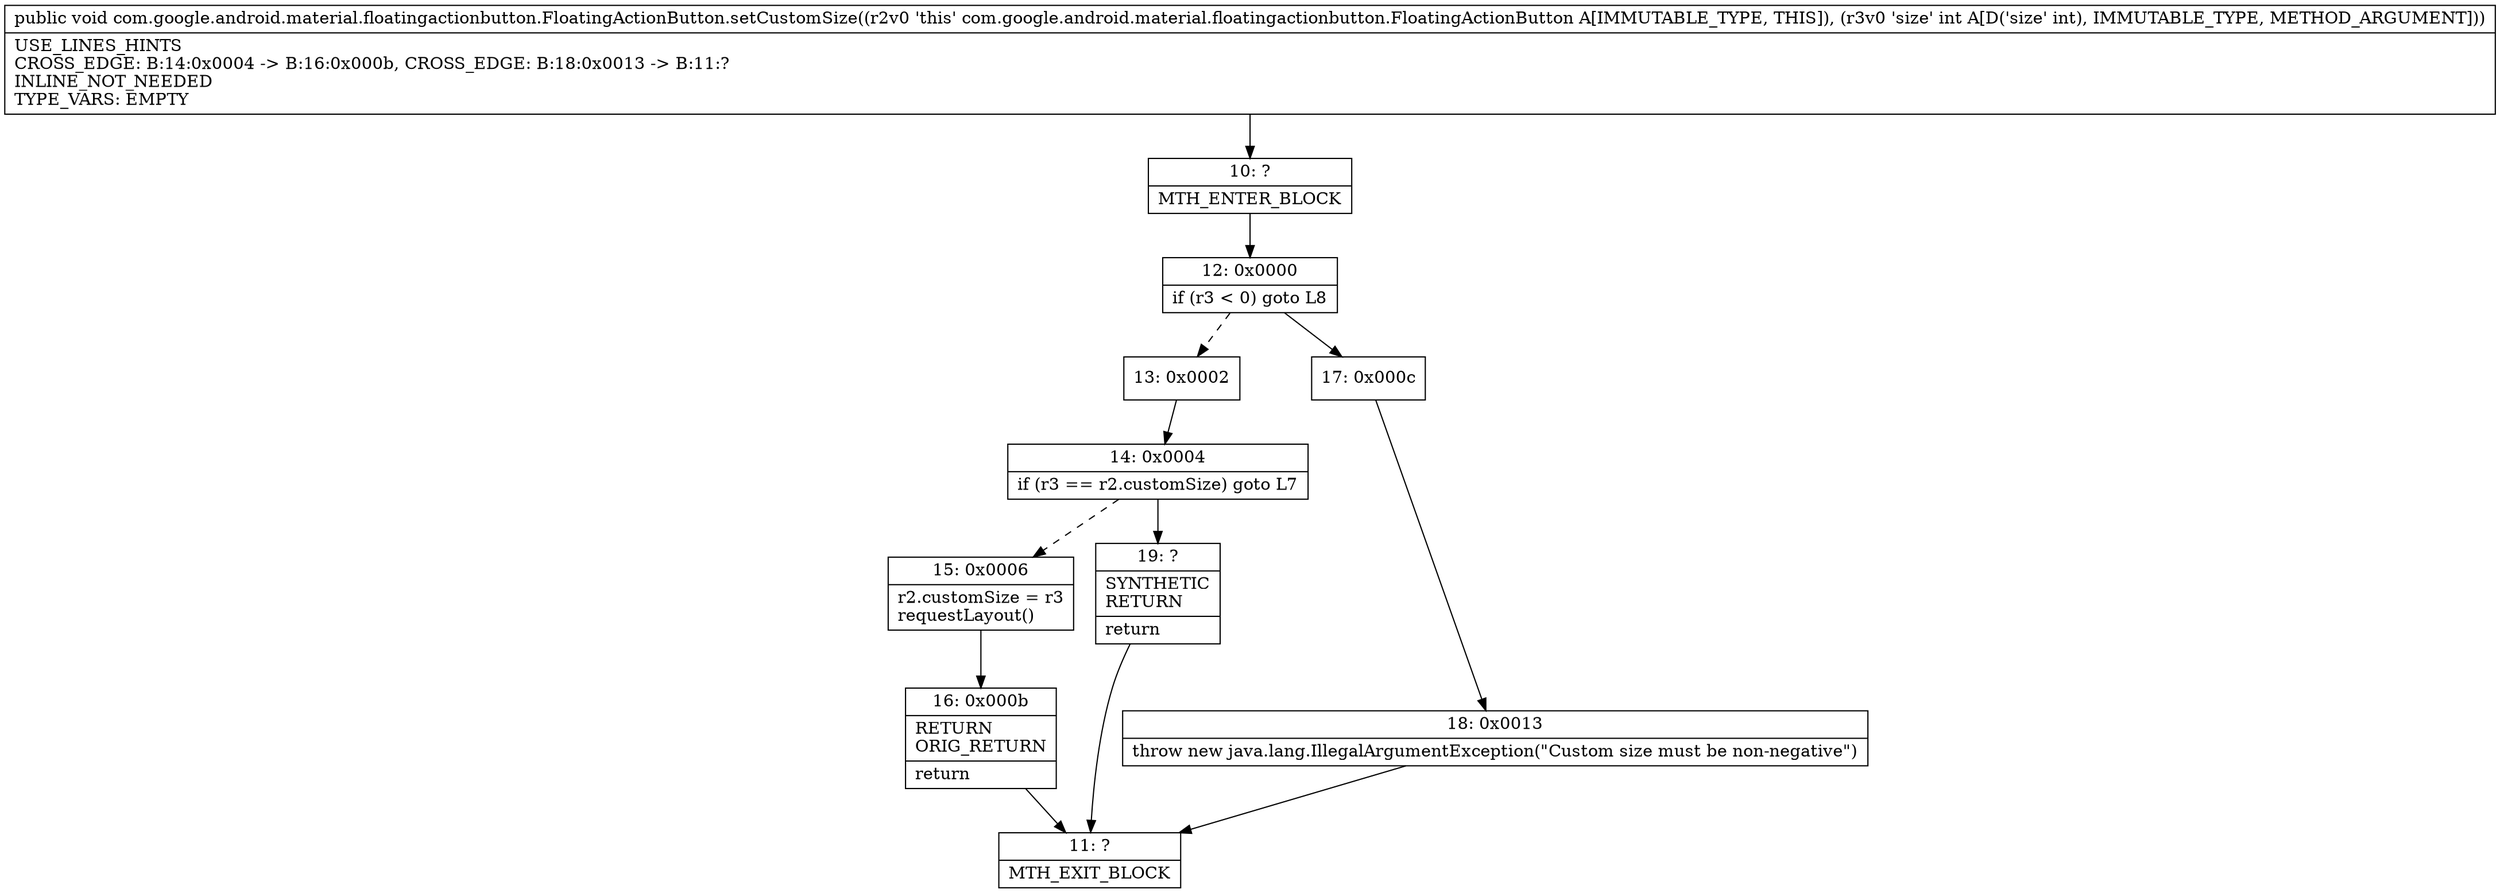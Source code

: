 digraph "CFG forcom.google.android.material.floatingactionbutton.FloatingActionButton.setCustomSize(I)V" {
Node_10 [shape=record,label="{10\:\ ?|MTH_ENTER_BLOCK\l}"];
Node_12 [shape=record,label="{12\:\ 0x0000|if (r3 \< 0) goto L8\l}"];
Node_13 [shape=record,label="{13\:\ 0x0002}"];
Node_14 [shape=record,label="{14\:\ 0x0004|if (r3 == r2.customSize) goto L7\l}"];
Node_15 [shape=record,label="{15\:\ 0x0006|r2.customSize = r3\lrequestLayout()\l}"];
Node_16 [shape=record,label="{16\:\ 0x000b|RETURN\lORIG_RETURN\l|return\l}"];
Node_11 [shape=record,label="{11\:\ ?|MTH_EXIT_BLOCK\l}"];
Node_19 [shape=record,label="{19\:\ ?|SYNTHETIC\lRETURN\l|return\l}"];
Node_17 [shape=record,label="{17\:\ 0x000c}"];
Node_18 [shape=record,label="{18\:\ 0x0013|throw new java.lang.IllegalArgumentException(\"Custom size must be non\-negative\")\l}"];
MethodNode[shape=record,label="{public void com.google.android.material.floatingactionbutton.FloatingActionButton.setCustomSize((r2v0 'this' com.google.android.material.floatingactionbutton.FloatingActionButton A[IMMUTABLE_TYPE, THIS]), (r3v0 'size' int A[D('size' int), IMMUTABLE_TYPE, METHOD_ARGUMENT]))  | USE_LINES_HINTS\lCROSS_EDGE: B:14:0x0004 \-\> B:16:0x000b, CROSS_EDGE: B:18:0x0013 \-\> B:11:?\lINLINE_NOT_NEEDED\lTYPE_VARS: EMPTY\l}"];
MethodNode -> Node_10;Node_10 -> Node_12;
Node_12 -> Node_13[style=dashed];
Node_12 -> Node_17;
Node_13 -> Node_14;
Node_14 -> Node_15[style=dashed];
Node_14 -> Node_19;
Node_15 -> Node_16;
Node_16 -> Node_11;
Node_19 -> Node_11;
Node_17 -> Node_18;
Node_18 -> Node_11;
}

